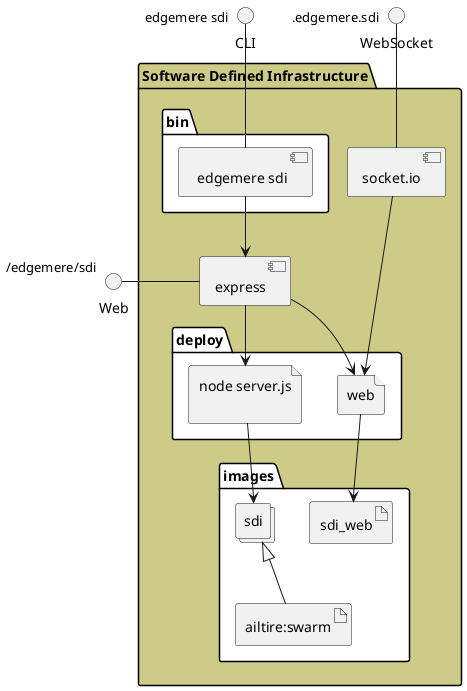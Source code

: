 @startuml
  interface CLI
  interface Web
  interface WebSocket
package "Software Defined Infrastructure" #cccc88 {
  component express as REST
  component socket.io as socket
  folder bin #ffffff {
    component " edgemere sdi" as binName
  }
  binName --> REST

  folder deploy #ffffff {
      file "node server.js\n" as sdi_container
      REST --> sdi_container

  
    file "web" as web_container
    REST --> web_container
    socket ---> web_container
  
  }
  folder images #ffffff {
    collections "sdi" as sdiimage
    artifact "ailtire:swarm" as ailtireswarm
    sdiimage <|-- ailtireswarm
    sdi_container --> sdiimage

  
      artifact "sdi_web" as sdi_web
      web_container --> sdi_web
    
  }
}
CLI " edgemere sdi" -- binName
Web "/edgemere/sdi" - REST
WebSocket ".edgemere.sdi" -- socket

@enduml
